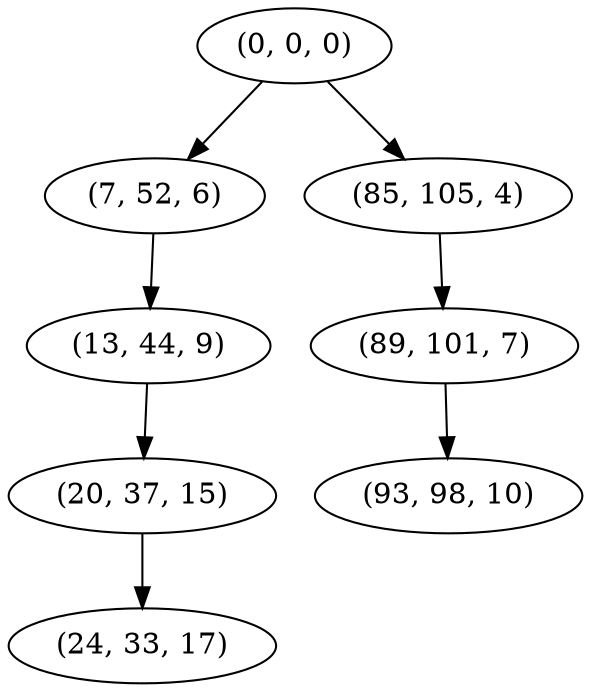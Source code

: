 digraph tree {
    "(0, 0, 0)";
    "(7, 52, 6)";
    "(13, 44, 9)";
    "(20, 37, 15)";
    "(24, 33, 17)";
    "(85, 105, 4)";
    "(89, 101, 7)";
    "(93, 98, 10)";
    "(0, 0, 0)" -> "(7, 52, 6)";
    "(0, 0, 0)" -> "(85, 105, 4)";
    "(7, 52, 6)" -> "(13, 44, 9)";
    "(13, 44, 9)" -> "(20, 37, 15)";
    "(20, 37, 15)" -> "(24, 33, 17)";
    "(85, 105, 4)" -> "(89, 101, 7)";
    "(89, 101, 7)" -> "(93, 98, 10)";
}
